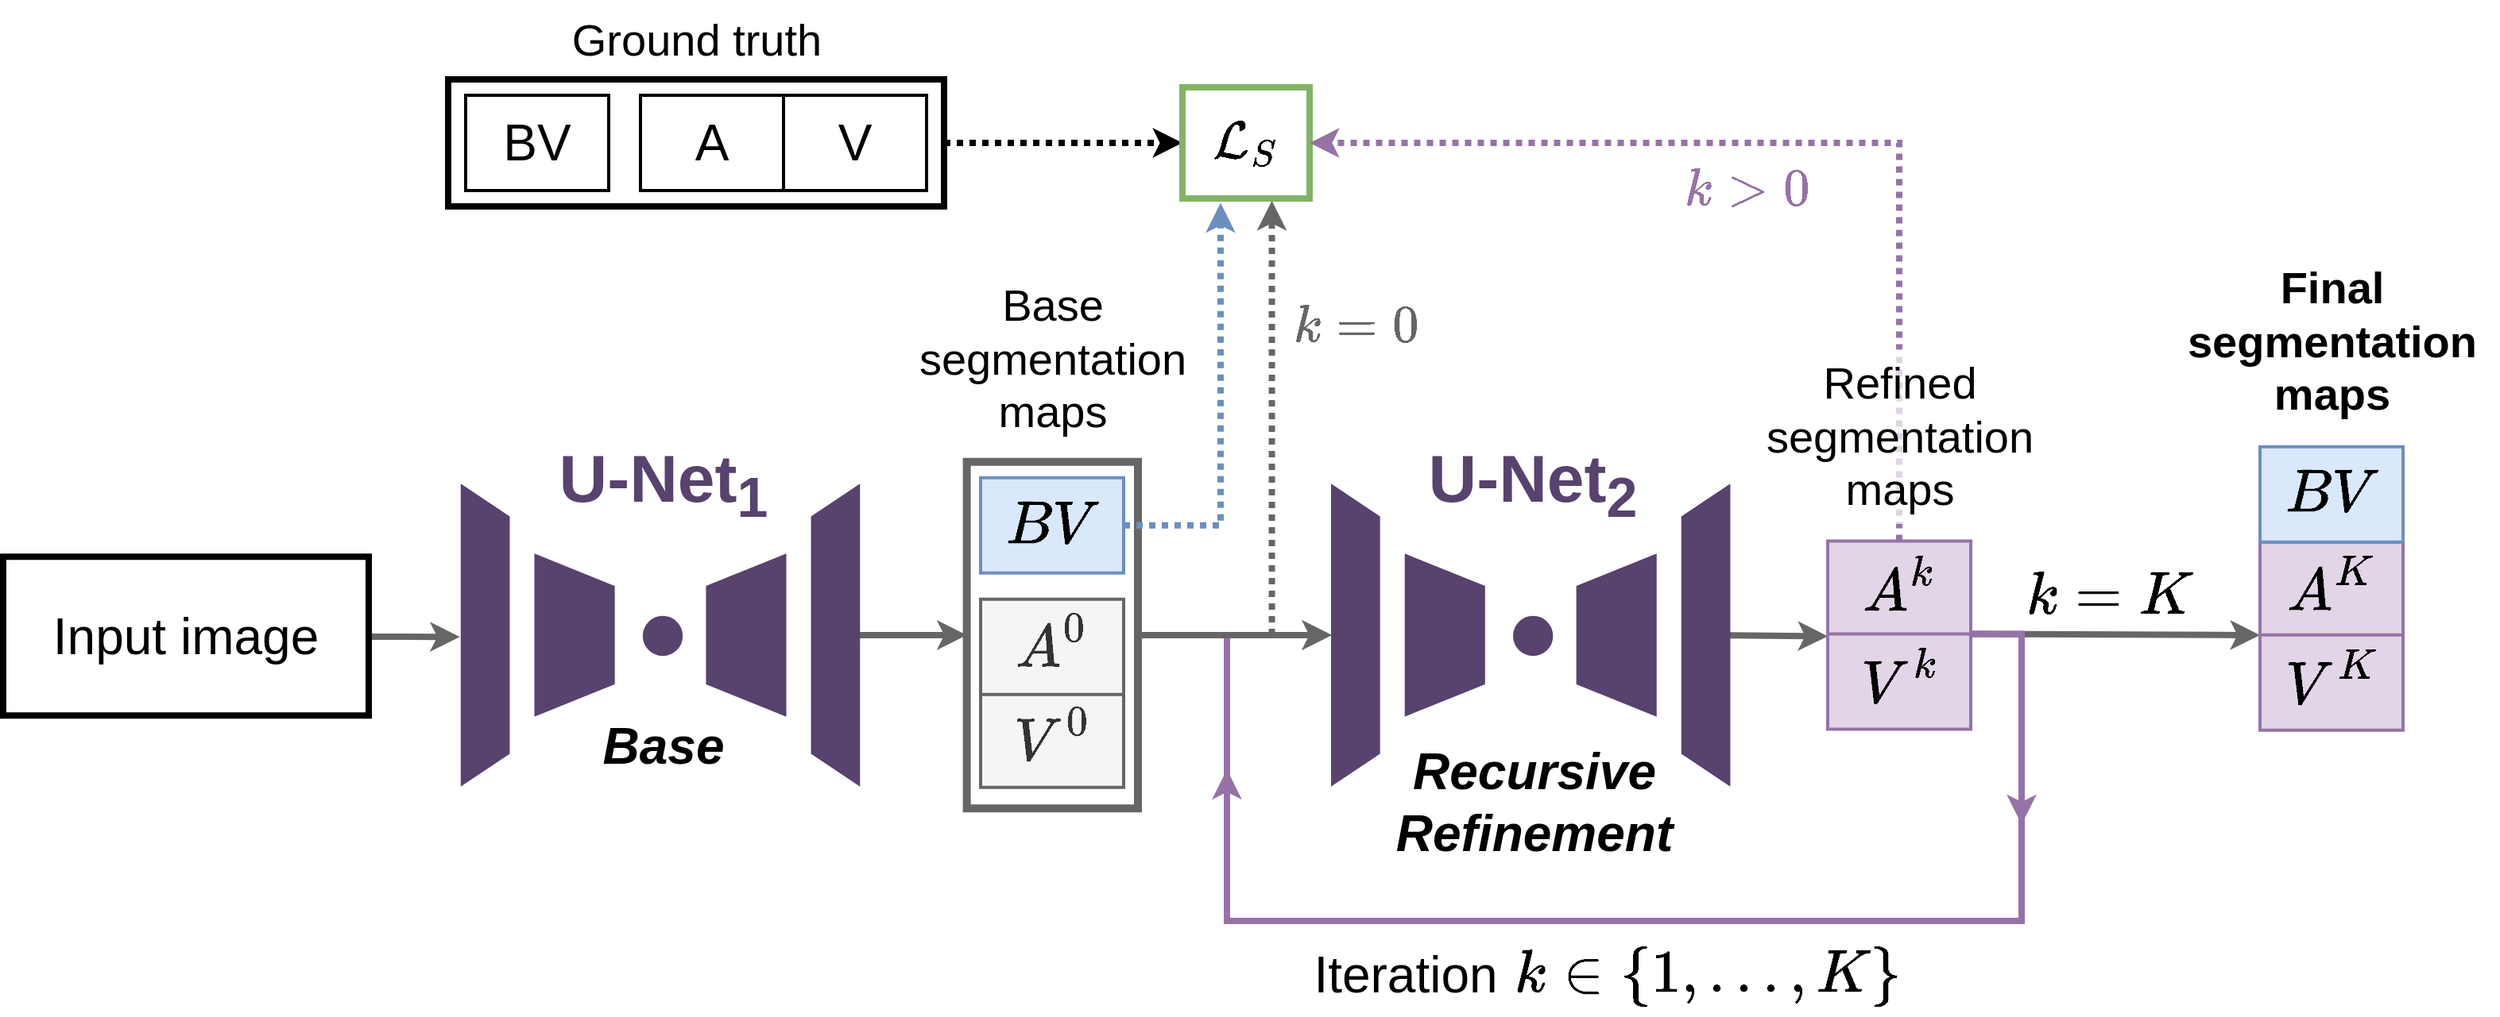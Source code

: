 <mxfile version="27.0.9" pages="2">
  <diagram name="Page-1" id="RHa-gwTaDWlTrvoCRB9f">
    <mxGraphModel dx="2570" dy="1543" grid="1" gridSize="10" guides="1" tooltips="1" connect="1" arrows="1" fold="1" page="1" pageScale="1" pageWidth="850" pageHeight="1100" math="1" shadow="0">
      <root>
        <mxCell id="0" />
        <mxCell id="1" parent="0" />
        <mxCell id="BU2XZbtcjwbp3R6AcroM-1" style="rounded=0;orthogonalLoop=1;jettySize=auto;html=1;fontSize=32;strokeColor=#666666;strokeWidth=4;endArrow=classic;endFill=1;exitX=1;exitY=0;exitDx=0;exitDy=0;" edge="1" parent="1" source="BU2XZbtcjwbp3R6AcroM-27">
          <mxGeometry relative="1" as="geometry">
            <mxPoint x="1460" y="721.38" as="sourcePoint" />
            <mxPoint x="1610" y="720" as="targetPoint" />
          </mxGeometry>
        </mxCell>
        <mxCell id="BU2XZbtcjwbp3R6AcroM-2" value="$$k = K$$" style="text;html=1;align=center;verticalAlign=middle;resizable=0;points=[];autosize=1;strokeColor=none;fillColor=none;fontSize=32;fontColor=#000000;" vertex="1" parent="1">
          <mxGeometry x="1430" y="670" width="170" height="50" as="geometry" />
        </mxCell>
        <mxCell id="BU2XZbtcjwbp3R6AcroM-3" value="Base&lt;br&gt;segmentation&lt;br&gt;maps" style="text;html=1;align=center;verticalAlign=middle;resizable=0;points=[];autosize=1;strokeColor=none;fillColor=none;fontSize=28;fontColor=#000000;" vertex="1" parent="1">
          <mxGeometry x="755.15" y="491.38" width="190" height="110" as="geometry" />
        </mxCell>
        <mxCell id="BU2XZbtcjwbp3R6AcroM-4" style="rounded=0;orthogonalLoop=1;jettySize=auto;html=1;exitX=1;exitY=0;exitDx=0;exitDy=0;fontSize=32;strokeColor=#9673a6;strokeWidth=4;edgeStyle=orthogonalEdgeStyle;fillColor=#e1d5e7;endArrow=classic;endFill=1;entryX=0.5;entryY=1;entryDx=0;entryDy=0;" edge="1" parent="1" source="BU2XZbtcjwbp3R6AcroM-27" target="BU2XZbtcjwbp3R6AcroM-21">
          <mxGeometry relative="1" as="geometry">
            <Array as="points">
              <mxPoint x="1460" y="719" />
              <mxPoint x="1460" y="900" />
              <mxPoint x="960" y="900" />
              <mxPoint x="960" y="720" />
            </Array>
            <mxPoint x="1277" y="712.5" as="sourcePoint" />
            <mxPoint x="730" y="850" as="targetPoint" />
          </mxGeometry>
        </mxCell>
        <mxCell id="BU2XZbtcjwbp3R6AcroM-5" style="rounded=0;orthogonalLoop=1;jettySize=auto;html=1;entryX=0;entryY=1;entryDx=0;entryDy=0;fontSize=32;strokeColor=#666666;strokeWidth=4;endArrow=classic;endFill=1;" edge="1" parent="1" source="BU2XZbtcjwbp3R6AcroM-22" target="BU2XZbtcjwbp3R6AcroM-26">
          <mxGeometry relative="1" as="geometry">
            <mxPoint x="1378" y="714.25" as="sourcePoint" />
            <mxPoint x="1487" y="714.25" as="targetPoint" />
          </mxGeometry>
        </mxCell>
        <mxCell id="BU2XZbtcjwbp3R6AcroM-6" style="rounded=0;orthogonalLoop=1;jettySize=auto;html=1;entryX=0.506;entryY=1.035;entryDx=0;entryDy=0;fontSize=28;endArrow=classic;endFill=1;strokeColor=#666666;strokeWidth=4;entryPerimeter=0;" edge="1" parent="1" source="BU2XZbtcjwbp3R6AcroM-12" target="BU2XZbtcjwbp3R6AcroM-15">
          <mxGeometry relative="1" as="geometry">
            <mxPoint x="340" y="720" as="sourcePoint" />
            <mxPoint x="420" y="720" as="targetPoint" />
          </mxGeometry>
        </mxCell>
        <mxCell id="BU2XZbtcjwbp3R6AcroM-7" value="&lt;span style=&quot;font-size: 28px;&quot;&gt;Ground truth&lt;/span&gt;" style="text;html=1;align=center;verticalAlign=middle;resizable=0;points=[];autosize=1;strokeColor=none;fillColor=none;fontSize=28;fontStyle=0" vertex="1" parent="1">
          <mxGeometry x="536" y="320" width="180" height="50" as="geometry" />
        </mxCell>
        <mxCell id="BU2XZbtcjwbp3R6AcroM-8" style="rounded=0;orthogonalLoop=1;jettySize=auto;html=1;fontSize=32;startArrow=none;startFill=0;endArrow=classic;endFill=1;strokeColor=#666666;strokeWidth=4;entryX=0;entryY=0.5;entryDx=0;entryDy=0;" edge="1" parent="1" source="BU2XZbtcjwbp3R6AcroM-16" target="BU2XZbtcjwbp3R6AcroM-33">
          <mxGeometry relative="1" as="geometry">
            <mxPoint x="791" y="719.537" as="targetPoint" />
            <mxPoint x="718" y="719.5" as="sourcePoint" />
          </mxGeometry>
        </mxCell>
        <mxCell id="BU2XZbtcjwbp3R6AcroM-9" value="Iteration" style="text;html=1;align=center;verticalAlign=middle;resizable=0;points=[];autosize=1;strokeColor=none;fillColor=none;fontSize=32;" vertex="1" parent="1">
          <mxGeometry x="1002" y="909.38" width="140" height="50" as="geometry" />
        </mxCell>
        <mxCell id="BU2XZbtcjwbp3R6AcroM-10" value="$$k \in \{1, ..., K\}$$" style="text;html=1;align=center;verticalAlign=middle;resizable=0;points=[];autosize=1;strokeColor=none;fillColor=none;fontSize=32;fontColor=#000000;" vertex="1" parent="1">
          <mxGeometry x="1112" y="909.38" width="300" height="50" as="geometry" />
        </mxCell>
        <mxCell id="BU2XZbtcjwbp3R6AcroM-11" value="&lt;span style=&quot;font-style: normal; font-size: 42px;&quot;&gt;&lt;font style=&quot;font-size: 42px&quot;&gt;U-Net&lt;sub&gt;1&lt;/sub&gt;&lt;/font&gt;&lt;br&gt;&lt;/span&gt;" style="text;html=1;align=center;verticalAlign=middle;resizable=0;points=[];autosize=1;strokeColor=none;fillColor=none;fontSize=32;fontStyle=3;fontColor=#58426E;" vertex="1" parent="1">
          <mxGeometry x="529.76" y="590" width="150" height="70" as="geometry" />
        </mxCell>
        <mxCell id="BU2XZbtcjwbp3R6AcroM-12" value="&lt;span&gt;Input image&lt;/span&gt;" style="whiteSpace=wrap;html=1;fontSize=32;strokeWidth=4;fontStyle=0" vertex="1" parent="1">
          <mxGeometry x="190" y="670.63" width="230" height="100" as="geometry" />
        </mxCell>
        <mxCell id="BU2XZbtcjwbp3R6AcroM-13" value="" style="shape=trapezoid;perimeter=trapezoidPerimeter;whiteSpace=wrap;html=1;fixedSize=1;fontColor=#000764;strokeColor=#58426E;fillColor=#58426E;direction=south;" vertex="1" parent="1">
          <mxGeometry x="524.758" y="669.375" width="49.554" height="101.25" as="geometry" />
        </mxCell>
        <mxCell id="BU2XZbtcjwbp3R6AcroM-14" value="" style="shape=trapezoid;perimeter=trapezoidPerimeter;whiteSpace=wrap;html=1;fixedSize=1;fontColor=#000764;strokeColor=#58426E;fillColor=#58426E;direction=north;" vertex="1" parent="1">
          <mxGeometry x="632.713" y="669.375" width="49.554" height="101.25" as="geometry" />
        </mxCell>
        <mxCell id="BU2XZbtcjwbp3R6AcroM-15" value="" style="shape=trapezoid;perimeter=trapezoidPerimeter;whiteSpace=wrap;html=1;fixedSize=1;fontColor=#000764;strokeColor=#58426E;fillColor=#58426E;direction=south;" vertex="1" parent="1">
          <mxGeometry x="478.4" y="625.5" width="29.84" height="189" as="geometry" />
        </mxCell>
        <mxCell id="BU2XZbtcjwbp3R6AcroM-16" value="" style="shape=trapezoid;perimeter=trapezoidPerimeter;whiteSpace=wrap;html=1;fixedSize=1;fontColor=#000764;strokeColor=#58426E;fillColor=#58426E;direction=north;" vertex="1" parent="1">
          <mxGeometry x="698.784" y="625.5" width="29.84" height="189" as="geometry" />
        </mxCell>
        <mxCell id="BU2XZbtcjwbp3R6AcroM-17" value="" style="ellipse;whiteSpace=wrap;html=1;aspect=fixed;fontSize=72;fontColor=#000764;strokeColor=#58426E;strokeWidth=7;fillColor=#58426E;" vertex="1" parent="1">
          <mxGeometry x="595.914" y="711.419" width="18.17" height="18.17" as="geometry" />
        </mxCell>
        <mxCell id="BU2XZbtcjwbp3R6AcroM-18" value="Recursive&lt;br&gt;Refinement" style="text;html=1;align=center;verticalAlign=middle;resizable=0;points=[];autosize=1;strokeColor=none;fillColor=none;fontSize=32;fontStyle=3" vertex="1" parent="1">
          <mxGeometry x="1052.6" y="780" width="200" height="90" as="geometry" />
        </mxCell>
        <mxCell id="BU2XZbtcjwbp3R6AcroM-19" value="" style="shape=trapezoid;perimeter=trapezoidPerimeter;whiteSpace=wrap;html=1;fixedSize=1;fontColor=#000764;strokeColor=#58426E;fillColor=#58426E;direction=south;" vertex="1" parent="1">
          <mxGeometry x="1072.358" y="669.375" width="49.554" height="101.25" as="geometry" />
        </mxCell>
        <mxCell id="BU2XZbtcjwbp3R6AcroM-20" value="" style="shape=trapezoid;perimeter=trapezoidPerimeter;whiteSpace=wrap;html=1;fixedSize=1;fontColor=#000764;strokeColor=#58426E;fillColor=#58426E;direction=north;" vertex="1" parent="1">
          <mxGeometry x="1180.313" y="669.375" width="49.554" height="101.25" as="geometry" />
        </mxCell>
        <mxCell id="BU2XZbtcjwbp3R6AcroM-21" value="" style="shape=trapezoid;perimeter=trapezoidPerimeter;whiteSpace=wrap;html=1;fixedSize=1;fontColor=#000764;strokeColor=#58426E;fillColor=#58426E;direction=south;" vertex="1" parent="1">
          <mxGeometry x="1026.0" y="625.5" width="29.84" height="189" as="geometry" />
        </mxCell>
        <mxCell id="BU2XZbtcjwbp3R6AcroM-22" value="" style="shape=trapezoid;perimeter=trapezoidPerimeter;whiteSpace=wrap;html=1;fixedSize=1;fontColor=#000764;strokeColor=#58426E;fillColor=#58426E;direction=north;" vertex="1" parent="1">
          <mxGeometry x="1246.384" y="625.5" width="29.84" height="189" as="geometry" />
        </mxCell>
        <mxCell id="BU2XZbtcjwbp3R6AcroM-23" value="" style="ellipse;whiteSpace=wrap;html=1;aspect=fixed;fontSize=72;fontColor=#000764;strokeColor=#58426E;strokeWidth=7;fillColor=#58426E;" vertex="1" parent="1">
          <mxGeometry x="1143.514" y="711.419" width="18.17" height="18.17" as="geometry" />
        </mxCell>
        <mxCell id="BU2XZbtcjwbp3R6AcroM-24" value="&lt;span style=&quot;font-style: normal; font-size: 42px;&quot;&gt;&lt;font style=&quot;font-size: 42px&quot;&gt;U-Net&lt;sub&gt;2&lt;/sub&gt;&lt;/font&gt;&lt;/span&gt;" style="text;html=1;align=center;verticalAlign=middle;resizable=0;points=[];autosize=1;strokeColor=none;fillColor=none;fontSize=32;fontStyle=3;fontColor=#58426E;" vertex="1" parent="1">
          <mxGeometry x="1077.36" y="590" width="150" height="70" as="geometry" />
        </mxCell>
        <mxCell id="BU2XZbtcjwbp3R6AcroM-25" value="Base&lt;br&gt;" style="text;html=1;align=center;verticalAlign=middle;resizable=0;points=[];autosize=1;strokeColor=none;fillColor=none;fontSize=32;fontStyle=3" vertex="1" parent="1">
          <mxGeometry x="554.76" y="764.5" width="100" height="50" as="geometry" />
        </mxCell>
        <mxCell id="BU2XZbtcjwbp3R6AcroM-26" value="$$A^k$$" style="whiteSpace=wrap;html=1;fontSize=32;strokeWidth=2;fillColor=#e1d5e7;strokeColor=#9673a6;" vertex="1" parent="1">
          <mxGeometry x="1338" y="660.75" width="90" height="60" as="geometry" />
        </mxCell>
        <mxCell id="BU2XZbtcjwbp3R6AcroM-27" value="$$V^k$$" style="whiteSpace=wrap;html=1;fontSize=32;strokeWidth=2;fillColor=#e1d5e7;strokeColor=#9673a6;" vertex="1" parent="1">
          <mxGeometry x="1338" y="719.25" width="90" height="60" as="geometry" />
        </mxCell>
        <mxCell id="BU2XZbtcjwbp3R6AcroM-28" style="rounded=0;orthogonalLoop=1;jettySize=auto;html=1;entryX=0;entryY=0.5;entryDx=0;entryDy=0;strokeWidth=4;dashed=1;dashPattern=1 1;" edge="1" parent="1" source="BU2XZbtcjwbp3R6AcroM-29" target="BU2XZbtcjwbp3R6AcroM-38">
          <mxGeometry relative="1" as="geometry" />
        </mxCell>
        <mxCell id="BU2XZbtcjwbp3R6AcroM-29" value="" style="rounded=0;whiteSpace=wrap;html=1;fontSize=32;strokeWidth=4;" vertex="1" parent="1">
          <mxGeometry x="470" y="370" width="312" height="80" as="geometry" />
        </mxCell>
        <mxCell id="BU2XZbtcjwbp3R6AcroM-30" value="A" style="whiteSpace=wrap;html=1;fontSize=32;strokeWidth=2;" vertex="1" parent="1">
          <mxGeometry x="591" y="380" width="90" height="60" as="geometry" />
        </mxCell>
        <mxCell id="BU2XZbtcjwbp3R6AcroM-31" value="V" style="whiteSpace=wrap;html=1;fontSize=32;strokeWidth=2;" vertex="1" parent="1">
          <mxGeometry x="681" y="380" width="90" height="60" as="geometry" />
        </mxCell>
        <mxCell id="BU2XZbtcjwbp3R6AcroM-32" value="BV" style="whiteSpace=wrap;html=1;fontSize=32;strokeWidth=2;" vertex="1" parent="1">
          <mxGeometry x="481" y="380" width="90" height="60" as="geometry" />
        </mxCell>
        <mxCell id="BU2XZbtcjwbp3R6AcroM-33" value="" style="rounded=0;whiteSpace=wrap;html=1;fontSize=32;strokeWidth=5;fillColor=none;fontColor=#333333;strokeColor=#666666;" vertex="1" parent="1">
          <mxGeometry x="796.31" y="610.88" width="107.69" height="218.25" as="geometry" />
        </mxCell>
        <mxCell id="BU2XZbtcjwbp3R6AcroM-34" value="$$V^0$$" style="whiteSpace=wrap;html=1;fontSize=32;strokeWidth=2;fillColor=#f5f5f5;fontColor=#333333;strokeColor=#666666;" vertex="1" parent="1">
          <mxGeometry x="805" y="755.88" width="90" height="60" as="geometry" />
        </mxCell>
        <mxCell id="BU2XZbtcjwbp3R6AcroM-35" value="$$A^0$$" style="whiteSpace=wrap;html=1;fontSize=32;strokeWidth=2;fillColor=#f5f5f5;fontColor=#333333;strokeColor=#666666;" vertex="1" parent="1">
          <mxGeometry x="805" y="697.38" width="90" height="60" as="geometry" />
        </mxCell>
        <mxCell id="BU2XZbtcjwbp3R6AcroM-36" value="$$BV$$" style="whiteSpace=wrap;html=1;fontSize=32;strokeWidth=2;fillColor=#dae8fc;strokeColor=#6c8ebf;" vertex="1" parent="1">
          <mxGeometry x="805" y="620.88" width="90" height="60" as="geometry" />
        </mxCell>
        <mxCell id="BU2XZbtcjwbp3R6AcroM-37" style="rounded=0;orthogonalLoop=1;jettySize=auto;html=1;fontSize=32;strokeColor=#666666;strokeWidth=4;endArrow=classic;endFill=1;entryX=0.5;entryY=1;entryDx=0;entryDy=0;" edge="1" parent="1" source="BU2XZbtcjwbp3R6AcroM-33" target="BU2XZbtcjwbp3R6AcroM-21">
          <mxGeometry relative="1" as="geometry">
            <mxPoint x="910" y="720" as="sourcePoint" />
            <mxPoint x="960" y="759" as="targetPoint" />
          </mxGeometry>
        </mxCell>
        <mxCell id="BU2XZbtcjwbp3R6AcroM-38" value="$$\mathcal{L}_S$$" style="rounded=0;whiteSpace=wrap;html=1;fontSize=28;strokeColor=#82b366;strokeWidth=4;fillColor=none;" vertex="1" parent="1">
          <mxGeometry x="932" y="375" width="80" height="70" as="geometry" />
        </mxCell>
        <mxCell id="BU2XZbtcjwbp3R6AcroM-39" value="$$A^K$$" style="whiteSpace=wrap;html=1;fontSize=32;strokeWidth=2;fillColor=#e1d5e7;strokeColor=#9673a6;" vertex="1" parent="1">
          <mxGeometry x="1610" y="661.38" width="90" height="60" as="geometry" />
        </mxCell>
        <mxCell id="BU2XZbtcjwbp3R6AcroM-40" value="$$V^K$$" style="whiteSpace=wrap;html=1;fontSize=32;strokeWidth=2;fillColor=#e1d5e7;strokeColor=#9673a6;" vertex="1" parent="1">
          <mxGeometry x="1610" y="719.88" width="90" height="60" as="geometry" />
        </mxCell>
        <mxCell id="BU2XZbtcjwbp3R6AcroM-41" value="$$BV$$" style="whiteSpace=wrap;html=1;fontSize=32;strokeWidth=2;fillColor=#dae8fc;strokeColor=#6c8ebf;" vertex="1" parent="1">
          <mxGeometry x="1610" y="601.38" width="90" height="60" as="geometry" />
        </mxCell>
        <mxCell id="BU2XZbtcjwbp3R6AcroM-42" value="Final&lt;br&gt;segmentation&lt;br&gt;maps" style="text;html=1;align=center;verticalAlign=middle;resizable=0;points=[];autosize=1;strokeColor=none;fillColor=none;fontSize=28;fontStyle=1" vertex="1" parent="1">
          <mxGeometry x="1550" y="480" width="210" height="110" as="geometry" />
        </mxCell>
        <mxCell id="BU2XZbtcjwbp3R6AcroM-43" style="rounded=0;orthogonalLoop=1;jettySize=auto;html=1;strokeWidth=4;dashed=1;dashPattern=1 1;entryX=0.3;entryY=1.04;entryDx=0;entryDy=0;edgeStyle=orthogonalEdgeStyle;fillColor=#dae8fc;strokeColor=#6c8ebf;entryPerimeter=0;" edge="1" parent="1" source="BU2XZbtcjwbp3R6AcroM-36" target="BU2XZbtcjwbp3R6AcroM-38">
          <mxGeometry relative="1" as="geometry">
            <mxPoint x="919.387" y="704.993" as="sourcePoint" />
            <Array as="points">
              <mxPoint x="956" y="651" />
            </Array>
          </mxGeometry>
        </mxCell>
        <mxCell id="BU2XZbtcjwbp3R6AcroM-44" style="rounded=0;orthogonalLoop=1;jettySize=auto;html=1;strokeWidth=4;dashed=1;dashPattern=1 1;edgeStyle=orthogonalEdgeStyle;fillColor=#e1d5e7;strokeColor=#9673a6;entryX=1;entryY=0.5;entryDx=0;entryDy=0;" edge="1" parent="1" source="BU2XZbtcjwbp3R6AcroM-26" target="BU2XZbtcjwbp3R6AcroM-38">
          <mxGeometry relative="1" as="geometry">
            <mxPoint x="905" y="662" as="sourcePoint" />
            <mxPoint x="982" y="475" as="targetPoint" />
            <Array as="points">
              <mxPoint x="1383" y="410" />
            </Array>
          </mxGeometry>
        </mxCell>
        <mxCell id="BU2XZbtcjwbp3R6AcroM-45" value="Refined&lt;br&gt;segmentation&lt;br&gt;maps" style="text;html=1;align=center;verticalAlign=middle;resizable=0;points=[];autosize=1;strokeColor=none;fillColor=default;fontSize=28;opacity=70;" vertex="1" parent="1">
          <mxGeometry x="1288" y="540" width="190" height="110" as="geometry" />
        </mxCell>
        <mxCell id="BU2XZbtcjwbp3R6AcroM-46" style="rounded=0;orthogonalLoop=1;jettySize=auto;html=1;fontSize=32;strokeColor=#9673a6;strokeWidth=4;fillColor=#e1d5e7;endArrow=classic;endFill=1;" edge="1" parent="1">
          <mxGeometry relative="1" as="geometry">
            <mxPoint x="1460" y="779.25" as="sourcePoint" />
            <mxPoint x="1460" y="839.25" as="targetPoint" />
          </mxGeometry>
        </mxCell>
        <mxCell id="BU2XZbtcjwbp3R6AcroM-47" style="rounded=0;orthogonalLoop=1;jettySize=auto;html=1;fontSize=32;strokeColor=#9673a6;strokeWidth=4;fillColor=#e1d5e7;endArrow=classic;endFill=1;" edge="1" parent="1">
          <mxGeometry relative="1" as="geometry">
            <mxPoint x="960" y="845.38" as="sourcePoint" />
            <mxPoint x="960" y="804.63" as="targetPoint" />
          </mxGeometry>
        </mxCell>
        <mxCell id="BU2XZbtcjwbp3R6AcroM-48" style="rounded=0;orthogonalLoop=1;jettySize=auto;html=1;strokeWidth=4;dashed=1;dashPattern=1 1;entryX=0.5;entryY=1;entryDx=0;entryDy=0;edgeStyle=orthogonalEdgeStyle;fillColor=#f5f5f5;strokeColor=#666666;" edge="1" parent="1">
          <mxGeometry relative="1" as="geometry">
            <mxPoint x="988.26" y="720" as="sourcePoint" />
            <mxPoint x="988.26" y="446.42" as="targetPoint" />
          </mxGeometry>
        </mxCell>
        <mxCell id="BU2XZbtcjwbp3R6AcroM-49" value="$$k=0$$" style="rounded=0;whiteSpace=wrap;html=1;fontSize=28;strokeColor=none;strokeWidth=4;fillColor=none;fontColor=#666666;" vertex="1" parent="1">
          <mxGeometry x="1000.92" y="491.38" width="80" height="70" as="geometry" />
        </mxCell>
        <mxCell id="BU2XZbtcjwbp3R6AcroM-50" value="$$k&amp;gt;0$$" style="rounded=0;whiteSpace=wrap;html=1;fontSize=28;strokeColor=none;strokeWidth=4;fillColor=none;fontColor=#9673A6;" vertex="1" parent="1">
          <mxGeometry x="1247.38" y="405" width="80" height="70" as="geometry" />
        </mxCell>
      </root>
    </mxGraphModel>
  </diagram>
  <diagram id="uQCTYIA_LWiyO8NMUxaX" name="Page-2">
    <mxGraphModel dx="15420" dy="9260" grid="1" gridSize="10" guides="1" tooltips="1" connect="1" arrows="1" fold="1" page="1" pageScale="1" pageWidth="850" pageHeight="1100" math="1" shadow="0">
      <root>
        <mxCell id="0" />
        <mxCell id="1" parent="0" />
        <mxCell id="1FJojScXO9-855ppE10G-1" value="C" style="text;html=1;strokeColor=none;fillColor=none;align=center;verticalAlign=middle;whiteSpace=wrap;rounded=0;fontSize=135;" vertex="1" parent="1">
          <mxGeometry x="5151" y="2628" width="156" height="170" as="geometry" />
        </mxCell>
        <mxCell id="1FJojScXO9-855ppE10G-2" value="" style="rounded=0;whiteSpace=wrap;html=1;fillColor=#5D4E7D;strokeColor=#5D4E7D;" vertex="1" parent="1">
          <mxGeometry x="290" y="519" width="6" height="2048" as="geometry" />
        </mxCell>
        <mxCell id="1FJojScXO9-855ppE10G-3" value="" style="rounded=0;whiteSpace=wrap;html=1;fillColor=#5D4E7D;strokeColor=#5D4E7D;" vertex="1" parent="1">
          <mxGeometry x="466.5" y="519" width="20" height="2048" as="geometry" />
        </mxCell>
        <mxCell id="1FJojScXO9-855ppE10G-4" value="" style="shape=flexArrow;endArrow=classic;html=1;endWidth=70.408;endSize=26.833;width=77.5;strokeWidth=12;fillColor=#dae8fc;strokeColor=#6c8ebf;" edge="1" parent="1">
          <mxGeometry width="50" height="50" relative="1" as="geometry">
            <mxPoint x="300" y="1529" as="sourcePoint" />
            <mxPoint x="461.0" y="1529.0" as="targetPoint" />
            <Array as="points" />
          </mxGeometry>
        </mxCell>
        <mxCell id="1FJojScXO9-855ppE10G-5" value="" style="rounded=0;whiteSpace=wrap;html=1;fillColor=#5D4E7D;strokeColor=#5D4E7D;" vertex="1" parent="1">
          <mxGeometry x="679" y="2024" width="20" height="1024" as="geometry" />
        </mxCell>
        <mxCell id="1FJojScXO9-855ppE10G-6" value="" style="rounded=0;whiteSpace=wrap;html=1;fillColor=#5D4E7D;strokeColor=#5D4E7D;" vertex="1" parent="1">
          <mxGeometry x="859" y="2024" width="40" height="1024" as="geometry" />
        </mxCell>
        <mxCell id="1FJojScXO9-855ppE10G-7" value="" style="rounded=0;whiteSpace=wrap;html=1;fillColor=#5D4E7D;strokeColor=#5D4E7D;" vertex="1" parent="1">
          <mxGeometry x="1100" y="2805" width="40" height="512" as="geometry" />
        </mxCell>
        <mxCell id="1FJojScXO9-855ppE10G-8" value="" style="rounded=0;whiteSpace=wrap;html=1;fillColor=#5D4E7D;strokeColor=#5D4E7D;" vertex="1" parent="1">
          <mxGeometry x="1314.5" y="2813" width="80" height="512" as="geometry" />
        </mxCell>
        <mxCell id="1FJojScXO9-855ppE10G-9" value="" style="rounded=0;whiteSpace=wrap;html=1;fillColor=#5D4E7D;strokeColor=#5D4E7D;" vertex="1" parent="1">
          <mxGeometry x="1576" y="3095" width="80" height="256" as="geometry" />
        </mxCell>
        <mxCell id="1FJojScXO9-855ppE10G-10" value="" style="rounded=0;whiteSpace=wrap;html=1;fillColor=#5D4E7D;strokeColor=#5D4E7D;" vertex="1" parent="1">
          <mxGeometry x="1820" y="3095" width="160" height="256" as="geometry" />
        </mxCell>
        <mxCell id="1FJojScXO9-855ppE10G-11" value="" style="rounded=0;whiteSpace=wrap;html=1;fillColor=#5D4E7D;strokeColor=#5D4E7D;" vertex="1" parent="1">
          <mxGeometry x="2150" y="3254" width="160" height="128" as="geometry" />
        </mxCell>
        <mxCell id="1FJojScXO9-855ppE10G-12" value="" style="rounded=0;whiteSpace=wrap;html=1;fillColor=#5D4E7D;strokeColor=#5D4E7D;" vertex="1" parent="1">
          <mxGeometry x="2479.5" y="3254" width="320" height="128" as="geometry" />
        </mxCell>
        <mxCell id="1FJojScXO9-855ppE10G-13" value="" style="rounded=0;whiteSpace=wrap;html=1;fillColor=#5D4E7D;strokeColor=#5D4E7D;" vertex="1" parent="1">
          <mxGeometry x="2960" y="3095" width="160" height="256" as="geometry" />
        </mxCell>
        <mxCell id="1FJojScXO9-855ppE10G-14" value="" style="rounded=0;whiteSpace=wrap;html=1;fillColor=#C4BAF7;strokeColor=#C4BAF7;" vertex="1" parent="1">
          <mxGeometry x="3126" y="3095" width="160" height="256" as="geometry" />
        </mxCell>
        <mxCell id="1FJojScXO9-855ppE10G-15" value="" style="rounded=0;whiteSpace=wrap;html=1;fillColor=#5D4E7D;strokeColor=#5D4E7D;" vertex="1" parent="1">
          <mxGeometry x="3450" y="3095" width="160" height="256" as="geometry" />
        </mxCell>
        <mxCell id="1FJojScXO9-855ppE10G-16" value="" style="rounded=0;whiteSpace=wrap;html=1;fillColor=#5D4E7D;strokeColor=#5D4E7D;" vertex="1" parent="1">
          <mxGeometry x="3776.5" y="2799" width="80" height="512" as="geometry" />
        </mxCell>
        <mxCell id="1FJojScXO9-855ppE10G-17" value="" style="rounded=0;whiteSpace=wrap;html=1;fillColor=#C4BAF7;strokeColor=#C4BAF7;" vertex="1" parent="1">
          <mxGeometry x="3863.5" y="2799" width="80" height="512" as="geometry" />
        </mxCell>
        <mxCell id="1FJojScXO9-855ppE10G-18" value="" style="shape=flexArrow;endArrow=classic;html=1;fillColor=#f5f5f5;strokeColor=#666666;strokeWidth=6;width=16;edgeStyle=orthogonalEdgeStyle;" edge="1" parent="1" source="1FJojScXO9-855ppE10G-10" target="1FJojScXO9-855ppE10G-14">
          <mxGeometry width="50" height="50" relative="1" as="geometry">
            <mxPoint x="1889" y="3096" as="sourcePoint" />
            <mxPoint x="3659" y="3089" as="targetPoint" />
            <Array as="points">
              <mxPoint x="1900" y="3019" />
              <mxPoint x="3206" y="3019" />
            </Array>
          </mxGeometry>
        </mxCell>
        <mxCell id="1FJojScXO9-855ppE10G-19" value="" style="rounded=0;whiteSpace=wrap;html=1;fillColor=#5D4E7D;strokeColor=#5D4E7D;" vertex="1" parent="1">
          <mxGeometry x="4110" y="2799" width="80" height="512" as="geometry" />
        </mxCell>
        <mxCell id="1FJojScXO9-855ppE10G-20" value="" style="rounded=0;whiteSpace=wrap;html=1;fillColor=#5D4E7D;strokeColor=#5D4E7D;" vertex="1" parent="1">
          <mxGeometry x="4360" y="2078" width="40" height="1024" as="geometry" />
        </mxCell>
        <mxCell id="1FJojScXO9-855ppE10G-21" value="" style="rounded=0;whiteSpace=wrap;html=1;fillColor=#C4BAF7;strokeColor=#C4BAF7;" vertex="1" parent="1">
          <mxGeometry x="4406" y="2078" width="40" height="1024" as="geometry" />
        </mxCell>
        <mxCell id="1FJojScXO9-855ppE10G-22" value="" style="rounded=0;whiteSpace=wrap;html=1;fillColor=#5D4E7D;strokeColor=#5D4E7D;" vertex="1" parent="1">
          <mxGeometry x="4612" y="2078" width="40" height="1024" as="geometry" />
        </mxCell>
        <mxCell id="1FJojScXO9-855ppE10G-23" value="" style="rounded=0;whiteSpace=wrap;html=1;fillColor=#5D4E7D;strokeColor=#5D4E7D;" vertex="1" parent="1">
          <mxGeometry x="4832" y="576" width="20" height="2048" as="geometry" />
        </mxCell>
        <mxCell id="1FJojScXO9-855ppE10G-24" value="" style="rounded=0;whiteSpace=wrap;html=1;fillColor=#C4BAF7;strokeColor=#C4BAF7;" vertex="1" parent="1">
          <mxGeometry x="4860" y="576" width="20" height="2048" as="geometry" />
        </mxCell>
        <mxCell id="1FJojScXO9-855ppE10G-25" value="" style="rounded=0;whiteSpace=wrap;html=1;fillColor=#5D4E7D;strokeColor=#5D4E7D;" vertex="1" parent="1">
          <mxGeometry x="5040" y="576" width="20" height="2048" as="geometry" />
        </mxCell>
        <mxCell id="1FJojScXO9-855ppE10G-26" value="3" style="text;html=1;strokeColor=none;fillColor=none;align=center;verticalAlign=middle;whiteSpace=wrap;rounded=0;fontSize=135;" vertex="1" parent="1">
          <mxGeometry x="210" y="2569" width="156" height="170" as="geometry" />
        </mxCell>
        <mxCell id="1FJojScXO9-855ppE10G-27" value="N" style="text;html=1;strokeColor=none;fillColor=none;align=center;verticalAlign=middle;whiteSpace=wrap;rounded=0;fontSize=135;" vertex="1" parent="1">
          <mxGeometry x="398.5" y="2567" width="156" height="170" as="geometry" />
        </mxCell>
        <mxCell id="1FJojScXO9-855ppE10G-28" value="N" style="text;html=1;strokeColor=none;fillColor=none;align=center;verticalAlign=middle;whiteSpace=wrap;rounded=0;fontSize=135;" vertex="1" parent="1">
          <mxGeometry x="596" y="3048" width="156" height="170" as="geometry" />
        </mxCell>
        <mxCell id="1FJojScXO9-855ppE10G-29" value="2N" style="text;html=1;strokeColor=none;fillColor=none;align=center;verticalAlign=middle;whiteSpace=wrap;rounded=0;fontSize=135;" vertex="1" parent="1">
          <mxGeometry x="801" y="3048" width="156" height="170" as="geometry" />
        </mxCell>
        <mxCell id="1FJojScXO9-855ppE10G-30" value="2N" style="text;html=1;strokeColor=none;fillColor=none;align=center;verticalAlign=middle;whiteSpace=wrap;rounded=0;fontSize=135;" vertex="1" parent="1">
          <mxGeometry x="984" y="3317" width="156" height="170" as="geometry" />
        </mxCell>
        <mxCell id="1FJojScXO9-855ppE10G-31" value="4N" style="text;html=1;strokeColor=none;fillColor=none;align=center;verticalAlign=middle;whiteSpace=wrap;rounded=0;fontSize=135;" vertex="1" parent="1">
          <mxGeometry x="1276.5" y="3325" width="156" height="170" as="geometry" />
        </mxCell>
        <mxCell id="1FJojScXO9-855ppE10G-32" value="4N" style="text;html=1;strokeColor=none;fillColor=none;align=center;verticalAlign=middle;whiteSpace=wrap;rounded=0;fontSize=135;" vertex="1" parent="1">
          <mxGeometry x="1578" y="3351" width="156" height="170" as="geometry" />
        </mxCell>
        <mxCell id="1FJojScXO9-855ppE10G-33" value="8N" style="text;html=1;strokeColor=none;fillColor=none;align=center;verticalAlign=middle;whiteSpace=wrap;rounded=0;fontSize=135;" vertex="1" parent="1">
          <mxGeometry x="1822" y="3351" width="156" height="170" as="geometry" />
        </mxCell>
        <mxCell id="1FJojScXO9-855ppE10G-34" value="8N" style="text;html=1;strokeColor=none;fillColor=none;align=center;verticalAlign=middle;whiteSpace=wrap;rounded=0;fontSize=135;" vertex="1" parent="1">
          <mxGeometry x="2152" y="3381" width="156" height="170" as="geometry" />
        </mxCell>
        <mxCell id="1FJojScXO9-855ppE10G-35" value="16N" style="text;html=1;strokeColor=none;fillColor=none;align=center;verticalAlign=middle;whiteSpace=wrap;rounded=0;fontSize=135;" vertex="1" parent="1">
          <mxGeometry x="2561.5" y="3382" width="156" height="170" as="geometry" />
        </mxCell>
        <mxCell id="1FJojScXO9-855ppE10G-36" value="16N" style="text;html=1;strokeColor=none;fillColor=none;align=center;verticalAlign=middle;whiteSpace=wrap;rounded=0;fontSize=135;" vertex="1" parent="1">
          <mxGeometry x="3042" y="3351" width="156" height="170" as="geometry" />
        </mxCell>
        <mxCell id="1FJojScXO9-855ppE10G-37" value="8N" style="text;html=1;strokeColor=none;fillColor=none;align=center;verticalAlign=middle;whiteSpace=wrap;rounded=0;fontSize=135;" vertex="1" parent="1">
          <mxGeometry x="3452" y="3351" width="156" height="170" as="geometry" />
        </mxCell>
        <mxCell id="1FJojScXO9-855ppE10G-38" value="8N" style="text;html=1;strokeColor=none;fillColor=none;align=center;verticalAlign=middle;whiteSpace=wrap;rounded=0;fontSize=135;" vertex="1" parent="1">
          <mxGeometry x="3778.5" y="3311" width="156" height="170" as="geometry" />
        </mxCell>
        <mxCell id="1FJojScXO9-855ppE10G-39" value="4N" style="text;html=1;strokeColor=none;fillColor=none;align=center;verticalAlign=middle;whiteSpace=wrap;rounded=0;fontSize=135;" vertex="1" parent="1">
          <mxGeometry x="4072" y="3318" width="156" height="170" as="geometry" />
        </mxCell>
        <mxCell id="1FJojScXO9-855ppE10G-40" value="4N" style="text;html=1;strokeColor=none;fillColor=none;align=center;verticalAlign=middle;whiteSpace=wrap;rounded=0;fontSize=135;" vertex="1" parent="1">
          <mxGeometry x="4302" y="3102" width="156" height="170" as="geometry" />
        </mxCell>
        <mxCell id="1FJojScXO9-855ppE10G-41" value="2N" style="text;html=1;strokeColor=none;fillColor=none;align=center;verticalAlign=middle;whiteSpace=wrap;rounded=0;fontSize=135;" vertex="1" parent="1">
          <mxGeometry x="4554" y="3102" width="156" height="170" as="geometry" />
        </mxCell>
        <mxCell id="1FJojScXO9-855ppE10G-42" value="2N" style="text;html=1;strokeColor=none;fillColor=none;align=center;verticalAlign=middle;whiteSpace=wrap;rounded=0;fontSize=135;" vertex="1" parent="1">
          <mxGeometry x="4754" y="2624" width="156" height="170" as="geometry" />
        </mxCell>
        <mxCell id="1FJojScXO9-855ppE10G-43" value="N" style="text;html=1;strokeColor=none;fillColor=none;align=center;verticalAlign=middle;whiteSpace=wrap;rounded=0;fontSize=135;" vertex="1" parent="1">
          <mxGeometry x="4972" y="2624" width="156" height="170" as="geometry" />
        </mxCell>
        <mxCell id="1FJojScXO9-855ppE10G-44" value="" style="rounded=1;whiteSpace=wrap;html=1;strokeColor=#000000;fillColor=none;fontSize=135;dashed=1;strokeWidth=10;arcSize=5;" vertex="1" parent="1">
          <mxGeometry x="1210" y="559" width="2840" height="1310" as="geometry" />
        </mxCell>
        <mxCell id="1FJojScXO9-855ppE10G-45" value="2 x (Convolution 3 x 3 + ReLU)" style="text;html=1;strokeColor=none;fillColor=none;align=left;verticalAlign=middle;whiteSpace=wrap;rounded=0;dashed=1;fontSize=135;" vertex="1" parent="1">
          <mxGeometry x="1627" y="619" width="2233" height="140" as="geometry" />
        </mxCell>
        <mxCell id="1FJojScXO9-855ppE10G-46" value="Max-pooling 2 x 2, stride 2" style="text;html=1;strokeColor=none;fillColor=none;align=left;verticalAlign=middle;whiteSpace=wrap;rounded=0;dashed=1;fontSize=135;" vertex="1" parent="1">
          <mxGeometry x="1627" y="883.5" width="2180.5" height="140" as="geometry" />
        </mxCell>
        <mxCell id="1FJojScXO9-855ppE10G-47" value="Transposed convolution 2 x 2, stride 2" style="text;html=1;strokeColor=none;fillColor=none;align=left;verticalAlign=middle;whiteSpace=wrap;rounded=0;dashed=1;fontSize=135;" vertex="1" parent="1">
          <mxGeometry x="1628" y="1139" width="2412" height="140" as="geometry" />
        </mxCell>
        <mxCell id="1FJojScXO9-855ppE10G-48" value="Convolution 1 x 1 + Sigmoid" style="text;html=1;strokeColor=none;fillColor=none;align=left;verticalAlign=middle;whiteSpace=wrap;rounded=0;dashed=1;fontSize=135;" vertex="1" parent="1">
          <mxGeometry x="1627" y="1389" width="2053" height="140" as="geometry" />
        </mxCell>
        <mxCell id="1FJojScXO9-855ppE10G-49" value="Sikip connection (concatenation)" style="text;html=1;strokeColor=none;fillColor=none;align=left;verticalAlign=middle;whiteSpace=wrap;rounded=0;dashed=1;fontSize=135;" vertex="1" parent="1">
          <mxGeometry x="1628" y="1639" width="2228.5" height="140" as="geometry" />
        </mxCell>
        <mxCell id="1FJojScXO9-855ppE10G-50" value="" style="shape=flexArrow;endArrow=classic;html=1;endWidth=70.408;endSize=26.833;width=77.5;strokeWidth=12;fillColor=#d5e8d4;strokeColor=#82b366;" edge="1" parent="1">
          <mxGeometry width="50" height="50" relative="1" as="geometry">
            <mxPoint x="515.0" y="2179" as="sourcePoint" />
            <mxPoint x="676.0" y="2179.0" as="targetPoint" />
            <Array as="points" />
          </mxGeometry>
        </mxCell>
        <mxCell id="1FJojScXO9-855ppE10G-51" value="" style="shape=flexArrow;endArrow=classic;html=1;endWidth=70.408;endSize=26.833;width=77.5;strokeWidth=12;fillColor=#dae8fc;strokeColor=#6c8ebf;" edge="1" parent="1">
          <mxGeometry width="50" height="50" relative="1" as="geometry">
            <mxPoint x="699" y="2519.0" as="sourcePoint" />
            <mxPoint x="860.0" y="2519.0" as="targetPoint" />
            <Array as="points" />
          </mxGeometry>
        </mxCell>
        <mxCell id="1FJojScXO9-855ppE10G-52" value="" style="shape=flexArrow;endArrow=classic;html=1;endWidth=70.408;endSize=26.833;width=77.5;strokeWidth=12;fillColor=#d5e8d4;strokeColor=#82b366;" edge="1" parent="1">
          <mxGeometry width="50" height="50" relative="1" as="geometry">
            <mxPoint x="933.5" y="2825" as="sourcePoint" />
            <mxPoint x="1094.5" y="2825" as="targetPoint" />
            <Array as="points" />
          </mxGeometry>
        </mxCell>
        <mxCell id="1FJojScXO9-855ppE10G-53" value="" style="shape=flexArrow;endArrow=classic;html=1;endWidth=70.408;endSize=26.833;width=77.5;strokeWidth=12;fillColor=#dae8fc;strokeColor=#6c8ebf;" edge="1" parent="1">
          <mxGeometry width="50" height="50" relative="1" as="geometry">
            <mxPoint x="1145" y="3068" as="sourcePoint" />
            <mxPoint x="1306.0" y="3068.0" as="targetPoint" />
            <Array as="points" />
          </mxGeometry>
        </mxCell>
        <mxCell id="1FJojScXO9-855ppE10G-54" value="" style="shape=flexArrow;endArrow=classic;html=1;endWidth=70.408;endSize=26.833;width=77.5;strokeWidth=12;fillColor=#d5e8d4;strokeColor=#82b366;" edge="1" parent="1">
          <mxGeometry width="50" height="50" relative="1" as="geometry">
            <mxPoint x="1413.5" y="3223" as="sourcePoint" />
            <mxPoint x="1574.5" y="3223.0" as="targetPoint" />
            <Array as="points" />
          </mxGeometry>
        </mxCell>
        <mxCell id="1FJojScXO9-855ppE10G-55" value="" style="shape=flexArrow;endArrow=classic;html=1;endWidth=70.408;endSize=26.833;width=77.5;strokeWidth=12;fillColor=#dae8fc;strokeColor=#6c8ebf;" edge="1" parent="1">
          <mxGeometry width="50" height="50" relative="1" as="geometry">
            <mxPoint x="1656" y="3223" as="sourcePoint" />
            <mxPoint x="1817.0" y="3223.0" as="targetPoint" />
            <Array as="points" />
          </mxGeometry>
        </mxCell>
        <mxCell id="1FJojScXO9-855ppE10G-56" value="" style="shape=flexArrow;endArrow=classic;html=1;endWidth=70.408;endSize=26.833;width=77.5;strokeWidth=12;fillColor=#d5e8d4;strokeColor=#82b366;" edge="1" parent="1">
          <mxGeometry width="50" height="50" relative="1" as="geometry">
            <mxPoint x="1990.0" y="3289" as="sourcePoint" />
            <mxPoint x="2151.0" y="3289" as="targetPoint" />
            <Array as="points" />
          </mxGeometry>
        </mxCell>
        <mxCell id="1FJojScXO9-855ppE10G-57" value="" style="shape=flexArrow;endArrow=classic;html=1;endWidth=70.408;endSize=26.833;width=77.5;strokeWidth=12;fillColor=#dae8fc;strokeColor=#6c8ebf;" edge="1" parent="1">
          <mxGeometry width="50" height="50" relative="1" as="geometry">
            <mxPoint x="2310" y="3316.5" as="sourcePoint" />
            <mxPoint x="2471" y="3316.5" as="targetPoint" />
            <Array as="points" />
          </mxGeometry>
        </mxCell>
        <mxCell id="1FJojScXO9-855ppE10G-58" value="" style="shape=flexArrow;endArrow=classic;html=1;endWidth=70.408;endSize=26.833;width=77.5;strokeWidth=12;fillColor=#f8cecc;strokeColor=#b85450;" edge="1" parent="1">
          <mxGeometry width="50" height="50" relative="1" as="geometry">
            <mxPoint x="2799.5" y="3305.0" as="sourcePoint" />
            <mxPoint x="2960.5" y="3305.0" as="targetPoint" />
            <Array as="points" />
          </mxGeometry>
        </mxCell>
        <mxCell id="1FJojScXO9-855ppE10G-59" value="" style="shape=flexArrow;endArrow=classic;html=1;endWidth=70.408;endSize=26.833;width=77.5;strokeWidth=12;fillColor=#dae8fc;strokeColor=#6c8ebf;" edge="1" parent="1">
          <mxGeometry width="50" height="50" relative="1" as="geometry">
            <mxPoint x="3288.0" y="3221" as="sourcePoint" />
            <mxPoint x="3449.0" y="3221.0" as="targetPoint" />
            <Array as="points" />
          </mxGeometry>
        </mxCell>
        <mxCell id="1FJojScXO9-855ppE10G-60" value="" style="shape=flexArrow;endArrow=classic;html=1;endWidth=70.408;endSize=26.833;width=77.5;strokeWidth=12;fillColor=#f8cecc;strokeColor=#b85450;" edge="1" parent="1">
          <mxGeometry width="50" height="50" relative="1" as="geometry">
            <mxPoint x="3618" y="3149" as="sourcePoint" />
            <mxPoint x="3779" y="3149.0" as="targetPoint" />
            <Array as="points" />
          </mxGeometry>
        </mxCell>
        <mxCell id="1FJojScXO9-855ppE10G-61" value="" style="shape=flexArrow;endArrow=classic;html=1;endWidth=70.408;endSize=26.833;width=77.5;strokeWidth=12;fillColor=#dae8fc;strokeColor=#6c8ebf;" edge="1" parent="1">
          <mxGeometry width="50" height="50" relative="1" as="geometry">
            <mxPoint x="3953.5" y="3067" as="sourcePoint" />
            <mxPoint x="4114.5" y="3067" as="targetPoint" />
            <Array as="points" />
          </mxGeometry>
        </mxCell>
        <mxCell id="1FJojScXO9-855ppE10G-62" value="" style="shape=flexArrow;endArrow=classic;html=1;endWidth=70.408;endSize=26.833;width=77.5;strokeWidth=12;fillColor=#f8cecc;strokeColor=#b85450;" edge="1" parent="1">
          <mxGeometry width="50" height="50" relative="1" as="geometry">
            <mxPoint x="4196" y="2949" as="sourcePoint" />
            <mxPoint x="4357" y="2949.0" as="targetPoint" />
            <Array as="points" />
          </mxGeometry>
        </mxCell>
        <mxCell id="1FJojScXO9-855ppE10G-63" value="" style="shape=flexArrow;endArrow=classic;html=1;endWidth=70.408;endSize=26.833;width=77.5;strokeWidth=12;fillColor=#dae8fc;strokeColor=#6c8ebf;" edge="1" parent="1">
          <mxGeometry width="50" height="50" relative="1" as="geometry">
            <mxPoint x="4449" y="2588" as="sourcePoint" />
            <mxPoint x="4610" y="2588.0" as="targetPoint" />
            <Array as="points" />
          </mxGeometry>
        </mxCell>
        <mxCell id="1FJojScXO9-855ppE10G-64" value="" style="shape=flexArrow;endArrow=classic;html=1;endWidth=70.408;endSize=26.833;width=77.5;strokeWidth=12;fillColor=#f8cecc;strokeColor=#b85450;" edge="1" parent="1">
          <mxGeometry width="50" height="50" relative="1" as="geometry">
            <mxPoint x="4670" y="2329" as="sourcePoint" />
            <mxPoint x="4831" y="2329.0" as="targetPoint" />
            <Array as="points" />
          </mxGeometry>
        </mxCell>
        <mxCell id="1FJojScXO9-855ppE10G-65" value="" style="shape=flexArrow;endArrow=classic;html=1;endWidth=70.408;endSize=26.833;width=77.5;strokeWidth=12;fillColor=#dae8fc;strokeColor=#6c8ebf;" edge="1" parent="1">
          <mxGeometry width="50" height="50" relative="1" as="geometry">
            <mxPoint x="4880" y="1599" as="sourcePoint" />
            <mxPoint x="5041" y="1599.0" as="targetPoint" />
            <Array as="points" />
          </mxGeometry>
        </mxCell>
        <mxCell id="1FJojScXO9-855ppE10G-66" value="" style="shape=flexArrow;endArrow=classic;html=1;endWidth=70.408;endSize=26.833;width=77.5;strokeWidth=12;fillColor=#fff2cc;strokeColor=#d6b656;" edge="1" parent="1">
          <mxGeometry width="50" height="50" relative="1" as="geometry">
            <mxPoint x="5067" y="1605" as="sourcePoint" />
            <mxPoint x="5228" y="1605.0" as="targetPoint" />
            <Array as="points" />
          </mxGeometry>
        </mxCell>
        <mxCell id="1FJojScXO9-855ppE10G-67" value="" style="shape=flexArrow;endArrow=classic;html=1;endWidth=70.408;endSize=26.833;width=77.5;strokeWidth=12;fillColor=#dae8fc;strokeColor=#6c8ebf;" edge="1" parent="1">
          <mxGeometry width="50" height="50" relative="1" as="geometry">
            <mxPoint x="1389.5" y="689.5" as="sourcePoint" />
            <mxPoint x="1550.5" y="689.5" as="targetPoint" />
            <Array as="points" />
          </mxGeometry>
        </mxCell>
        <mxCell id="1FJojScXO9-855ppE10G-68" value="" style="shape=flexArrow;endArrow=classic;html=1;endWidth=70.408;endSize=26.833;width=77.5;strokeWidth=12;fillColor=#d5e8d4;strokeColor=#82b366;" edge="1" parent="1">
          <mxGeometry width="50" height="50" relative="1" as="geometry">
            <mxPoint x="1389.5" y="953" as="sourcePoint" />
            <mxPoint x="1550.5" y="953.0" as="targetPoint" />
            <Array as="points" />
          </mxGeometry>
        </mxCell>
        <mxCell id="1FJojScXO9-855ppE10G-69" value="" style="shape=flexArrow;endArrow=classic;html=1;endWidth=70.408;endSize=26.833;width=77.5;strokeWidth=12;fillColor=#f8cecc;strokeColor=#b85450;" edge="1" parent="1">
          <mxGeometry width="50" height="50" relative="1" as="geometry">
            <mxPoint x="1389.5" y="1208" as="sourcePoint" />
            <mxPoint x="1550.5" y="1208.0" as="targetPoint" />
            <Array as="points" />
          </mxGeometry>
        </mxCell>
        <mxCell id="1FJojScXO9-855ppE10G-70" value="" style="shape=flexArrow;endArrow=classic;html=1;endWidth=70.408;endSize=26.833;width=77.5;strokeWidth=12;fillColor=#fff2cc;strokeColor=#d6b656;" edge="1" parent="1">
          <mxGeometry width="50" height="50" relative="1" as="geometry">
            <mxPoint x="1389.5" y="1462.5" as="sourcePoint" />
            <mxPoint x="1550.5" y="1462.5" as="targetPoint" />
            <Array as="points" />
          </mxGeometry>
        </mxCell>
        <mxCell id="1FJojScXO9-855ppE10G-71" value="" style="shape=flexArrow;endArrow=classic;html=1;endWidth=44.637;endSize=44.153;width=47.059;strokeWidth=12;fillColor=#f5f5f5;strokeColor=#666666;" edge="1" parent="1">
          <mxGeometry width="50" height="50" relative="1" as="geometry">
            <mxPoint x="1300" y="1708.5" as="sourcePoint" />
            <mxPoint x="1590.0" y="1708.5" as="targetPoint" />
            <Array as="points">
              <mxPoint x="1344" y="1708.5" />
            </Array>
          </mxGeometry>
        </mxCell>
        <mxCell id="1FJojScXO9-855ppE10G-72" value="" style="rounded=0;whiteSpace=wrap;html=1;fillColor=#5D4E7D;strokeColor=#5D4E7D;" vertex="1" parent="1">
          <mxGeometry x="5231" y="581" width="6" height="2048" as="geometry" />
        </mxCell>
        <mxCell id="1FJojScXO9-855ppE10G-73" value="" style="shape=flexArrow;endArrow=classic;html=1;fillColor=#f5f5f5;strokeColor=#666666;strokeWidth=6;width=16;edgeStyle=orthogonalEdgeStyle;" edge="1" parent="1" source="1FJojScXO9-855ppE10G-8" target="1FJojScXO9-855ppE10G-17">
          <mxGeometry width="50" height="50" relative="1" as="geometry">
            <mxPoint x="1600" y="2477" as="sourcePoint" />
            <mxPoint x="2906" y="2472" as="targetPoint" />
            <Array as="points">
              <mxPoint x="1354" y="2739" />
              <mxPoint x="3904" y="2739" />
            </Array>
          </mxGeometry>
        </mxCell>
        <mxCell id="1FJojScXO9-855ppE10G-74" value="" style="shape=flexArrow;endArrow=classic;html=1;fillColor=#f5f5f5;strokeColor=#666666;strokeWidth=6;width=16;edgeStyle=orthogonalEdgeStyle;" edge="1" parent="1" source="1FJojScXO9-855ppE10G-6" target="1FJojScXO9-855ppE10G-21">
          <mxGeometry width="50" height="50" relative="1" as="geometry">
            <mxPoint x="881" y="1993" as="sourcePoint" />
            <mxPoint x="3430" y="1979" as="targetPoint" />
            <Array as="points">
              <mxPoint x="881" y="1979" />
              <mxPoint x="4426" y="1979" />
            </Array>
          </mxGeometry>
        </mxCell>
        <mxCell id="1FJojScXO9-855ppE10G-75" value="" style="shape=flexArrow;endArrow=classic;html=1;fillColor=#f5f5f5;strokeColor=#666666;strokeWidth=6;width=16;edgeStyle=orthogonalEdgeStyle;" edge="1" parent="1" source="1FJojScXO9-855ppE10G-3" target="1FJojScXO9-855ppE10G-24">
          <mxGeometry width="50" height="50" relative="1" as="geometry">
            <mxPoint x="480" y="505" as="sourcePoint" />
            <mxPoint x="4025" y="559" as="targetPoint" />
            <Array as="points">
              <mxPoint x="480" y="460" />
              <mxPoint x="4870" y="460" />
            </Array>
          </mxGeometry>
        </mxCell>
      </root>
    </mxGraphModel>
  </diagram>
</mxfile>

